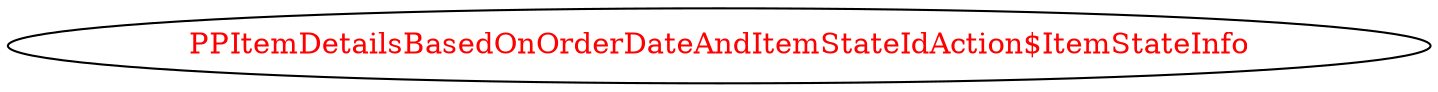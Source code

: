 digraph dependencyGraph {
 concentrate=true;
 ranksep="2.0";
 rankdir="LR"; 
 splines="ortho";
"PPItemDetailsBasedOnOrderDateAndItemStateIdAction$ItemStateInfo" [fontcolor="red"];
}
